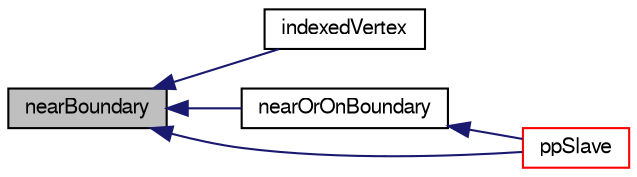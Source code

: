 digraph "nearBoundary"
{
  bgcolor="transparent";
  edge [fontname="FreeSans",fontsize="10",labelfontname="FreeSans",labelfontsize="10"];
  node [fontname="FreeSans",fontsize="10",shape=record];
  rankdir="LR";
  Node100 [label="nearBoundary",height=0.2,width=0.4,color="black", fillcolor="grey75", style="filled", fontcolor="black"];
  Node100 -> Node101 [dir="back",color="midnightblue",fontsize="10",style="solid",fontname="FreeSans"];
  Node101 [label="indexedVertex",height=0.2,width=0.4,color="black",URL="$a31474.html#a96525bdaca046dce8fd23e590e9879c2"];
  Node100 -> Node102 [dir="back",color="midnightblue",fontsize="10",style="solid",fontname="FreeSans"];
  Node102 [label="nearOrOnBoundary",height=0.2,width=0.4,color="black",URL="$a31474.html#a84aecbfd61123c1019aa58fa5b31ac2c",tooltip="Is point near the boundary or part of the boundary definition. "];
  Node102 -> Node103 [dir="back",color="midnightblue",fontsize="10",style="solid",fontname="FreeSans"];
  Node103 [label="ppSlave",height=0.2,width=0.4,color="red",URL="$a31474.html#a35b591d1d3910ed85fd53ef389629001",tooltip="Slave of a pointPair is the highest numbered one. "];
  Node100 -> Node103 [dir="back",color="midnightblue",fontsize="10",style="solid",fontname="FreeSans"];
}
